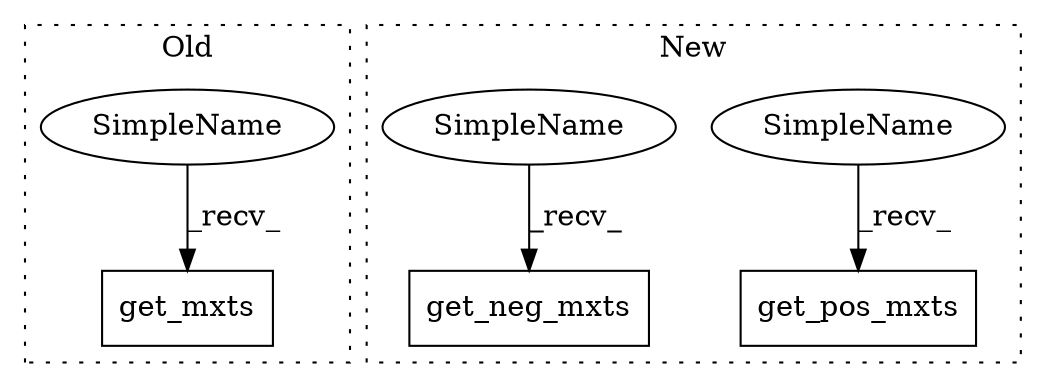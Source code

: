 digraph G {
subgraph cluster0 {
1 [label="get_mxts" a="32" s="24647" l="10" shape="box"];
4 [label="SimpleName" a="42" s="24642" l="4" shape="ellipse"];
label = "Old";
style="dotted";
}
subgraph cluster1 {
2 [label="get_pos_mxts" a="32" s="21687" l="14" shape="box"];
3 [label="get_neg_mxts" a="32" s="21804" l="14" shape="box"];
5 [label="SimpleName" a="42" s="21682" l="4" shape="ellipse"];
6 [label="SimpleName" a="42" s="21799" l="4" shape="ellipse"];
label = "New";
style="dotted";
}
4 -> 1 [label="_recv_"];
5 -> 2 [label="_recv_"];
6 -> 3 [label="_recv_"];
}